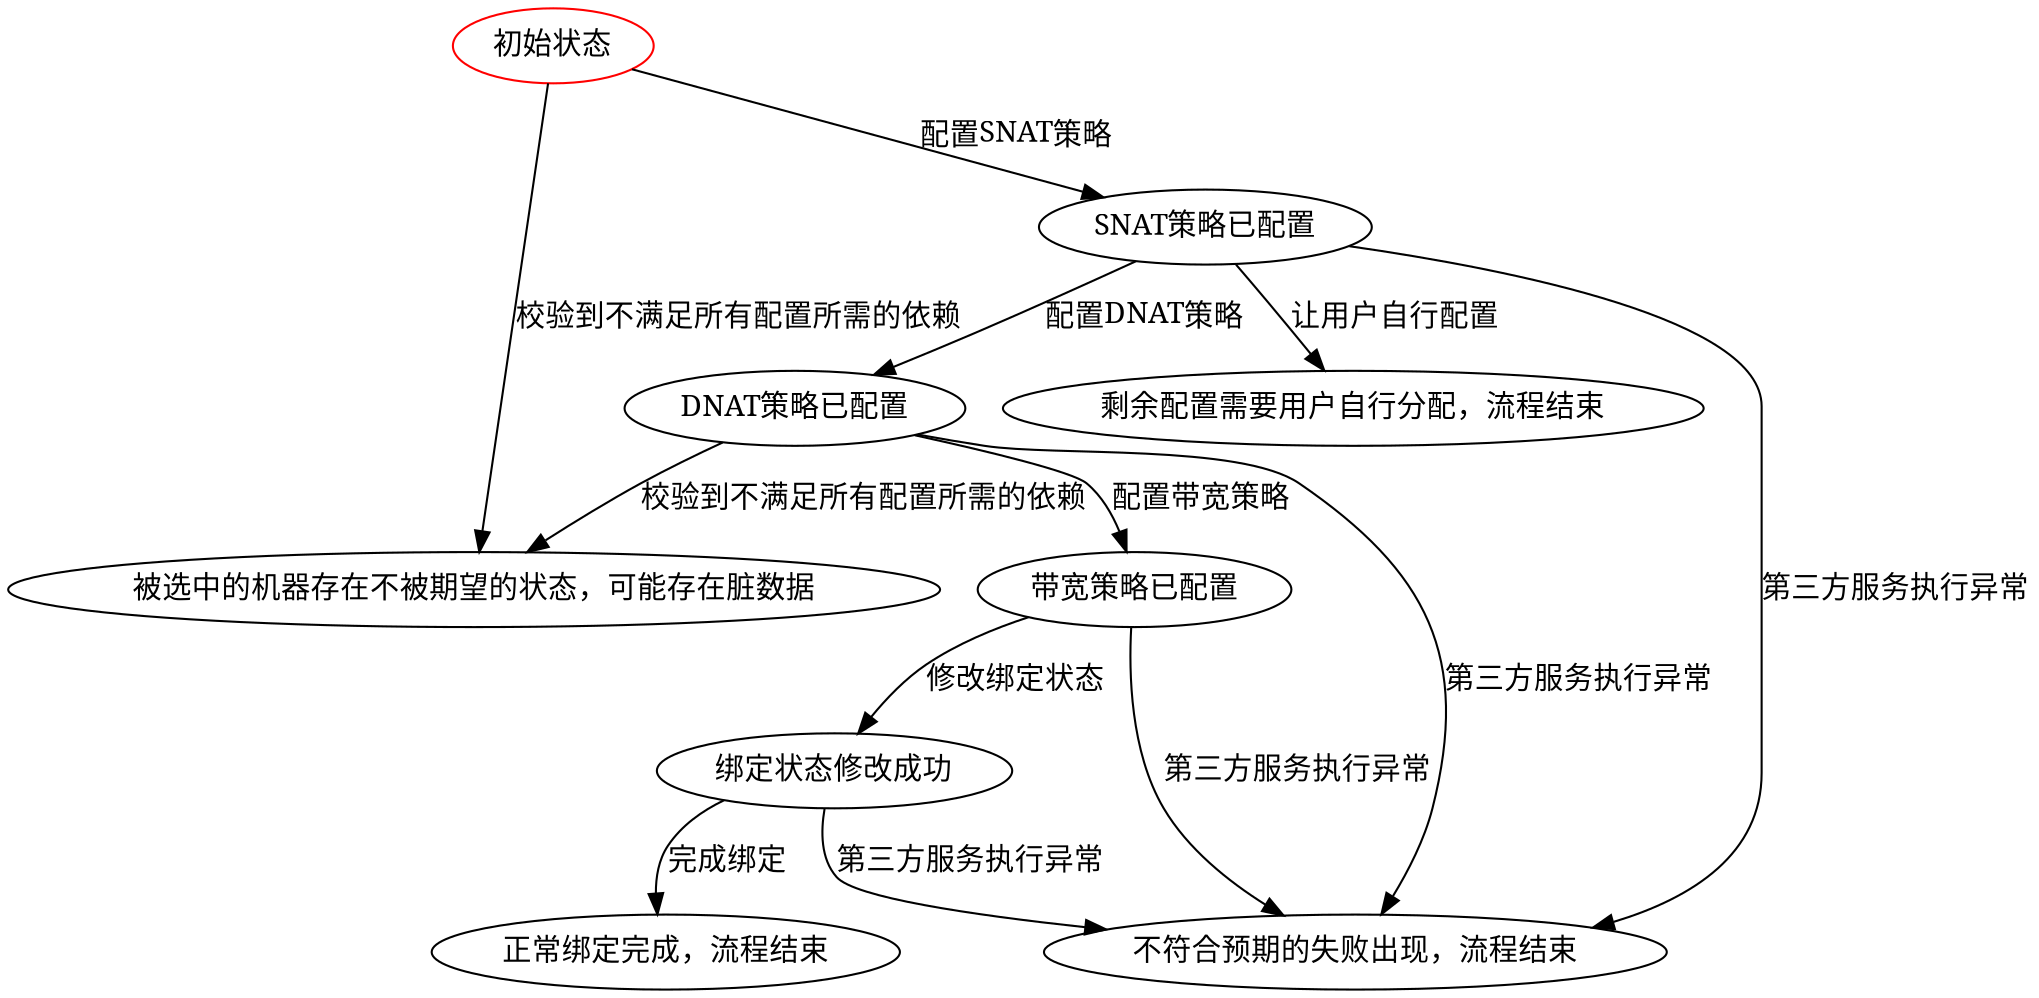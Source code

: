 digraph fsm {
	node [fontname="SimSun"];
	edge [fontname="SimSun"];
    "DNAT策略已配置" -> "被选中的机器存在不被期望的状态，可能存在脏数据" [ label = "校验到不满足所有配置所需的依赖" ];
    "DNAT策略已配置" -> "不符合预期的失败出现，流程结束" [ label = "第三方服务执行异常" ];
    "DNAT策略已配置" -> "带宽策略已配置" [ label = "配置带宽策略" ];
    "SNAT策略已配置" -> "不符合预期的失败出现，流程结束" [ label = "第三方服务执行异常" ];
    "SNAT策略已配置" -> "剩余配置需要用户自行分配，流程结束" [ label = "让用户自行配置" ];
    "SNAT策略已配置" -> "DNAT策略已配置" [ label = "配置DNAT策略" ];
    "初始状态" -> "被选中的机器存在不被期望的状态，可能存在脏数据" [ label = "校验到不满足所有配置所需的依赖" ];
    "初始状态" -> "SNAT策略已配置" [ label = "配置SNAT策略" ];
    "带宽策略已配置" -> "绑定状态修改成功" [ label = "修改绑定状态" ];
    "带宽策略已配置" -> "不符合预期的失败出现，流程结束" [ label = "第三方服务执行异常" ];
    "绑定状态修改成功" -> "正常绑定完成，流程结束" [ label = "完成绑定" ];
    "绑定状态修改成功" -> "不符合预期的失败出现，流程结束" [ label = "第三方服务执行异常" ];

    "DNAT策略已配置";
    "SNAT策略已配置";
    "不符合预期的失败出现，流程结束";
    "初始状态" [color = "red"];
    "剩余配置需要用户自行分配，流程结束";
    "带宽策略已配置";
    "正常绑定完成，流程结束";
    "绑定状态修改成功";
    "被选中的机器存在不被期望的状态，可能存在脏数据";
}